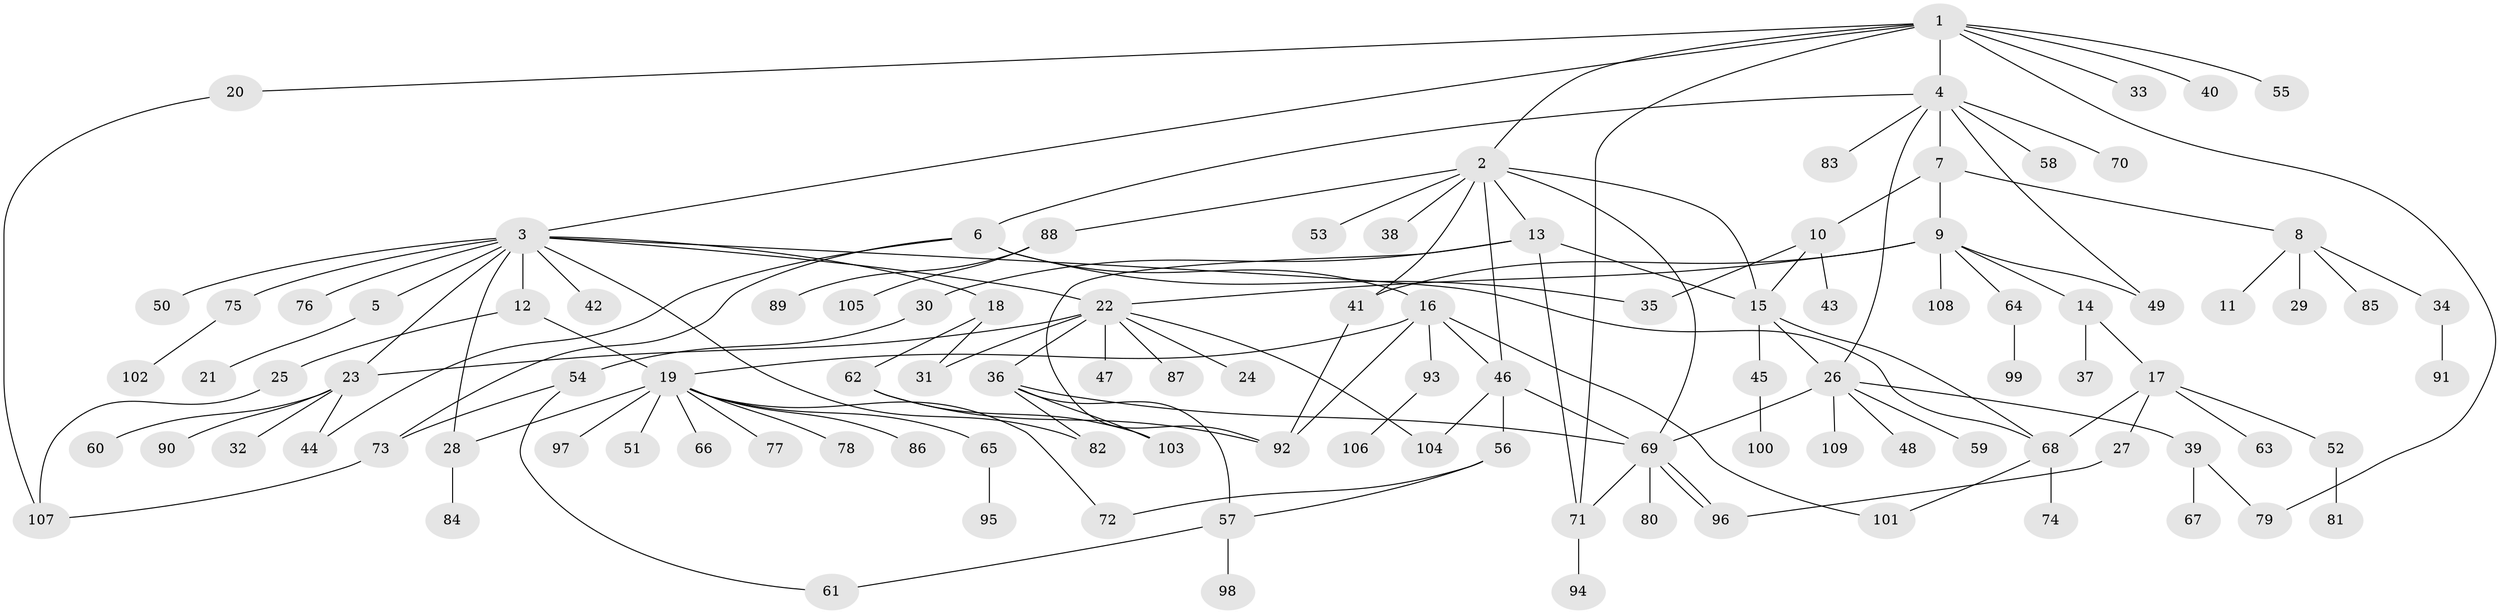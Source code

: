 // coarse degree distribution, {11: 0.024691358024691357, 10: 0.024691358024691357, 13: 0.012345679012345678, 1: 0.5185185185185185, 4: 0.04938271604938271, 7: 0.012345679012345678, 8: 0.024691358024691357, 3: 0.08641975308641975, 5: 0.06172839506172839, 2: 0.14814814814814814, 6: 0.024691358024691357, 12: 0.012345679012345678}
// Generated by graph-tools (version 1.1) at 2025/41/03/06/25 10:41:48]
// undirected, 109 vertices, 144 edges
graph export_dot {
graph [start="1"]
  node [color=gray90,style=filled];
  1;
  2;
  3;
  4;
  5;
  6;
  7;
  8;
  9;
  10;
  11;
  12;
  13;
  14;
  15;
  16;
  17;
  18;
  19;
  20;
  21;
  22;
  23;
  24;
  25;
  26;
  27;
  28;
  29;
  30;
  31;
  32;
  33;
  34;
  35;
  36;
  37;
  38;
  39;
  40;
  41;
  42;
  43;
  44;
  45;
  46;
  47;
  48;
  49;
  50;
  51;
  52;
  53;
  54;
  55;
  56;
  57;
  58;
  59;
  60;
  61;
  62;
  63;
  64;
  65;
  66;
  67;
  68;
  69;
  70;
  71;
  72;
  73;
  74;
  75;
  76;
  77;
  78;
  79;
  80;
  81;
  82;
  83;
  84;
  85;
  86;
  87;
  88;
  89;
  90;
  91;
  92;
  93;
  94;
  95;
  96;
  97;
  98;
  99;
  100;
  101;
  102;
  103;
  104;
  105;
  106;
  107;
  108;
  109;
  1 -- 2;
  1 -- 3;
  1 -- 4;
  1 -- 20;
  1 -- 33;
  1 -- 40;
  1 -- 55;
  1 -- 71;
  1 -- 79;
  2 -- 13;
  2 -- 15;
  2 -- 38;
  2 -- 41;
  2 -- 46;
  2 -- 53;
  2 -- 69;
  2 -- 88;
  3 -- 5;
  3 -- 12;
  3 -- 18;
  3 -- 22;
  3 -- 23;
  3 -- 28;
  3 -- 42;
  3 -- 50;
  3 -- 68;
  3 -- 75;
  3 -- 76;
  3 -- 82;
  4 -- 6;
  4 -- 7;
  4 -- 26;
  4 -- 49;
  4 -- 58;
  4 -- 70;
  4 -- 83;
  5 -- 21;
  6 -- 16;
  6 -- 35;
  6 -- 44;
  6 -- 73;
  7 -- 8;
  7 -- 9;
  7 -- 10;
  8 -- 11;
  8 -- 29;
  8 -- 34;
  8 -- 85;
  9 -- 14;
  9 -- 22;
  9 -- 41;
  9 -- 49;
  9 -- 64;
  9 -- 108;
  10 -- 15;
  10 -- 35;
  10 -- 43;
  12 -- 19;
  12 -- 25;
  13 -- 15;
  13 -- 30;
  13 -- 71;
  13 -- 92;
  14 -- 17;
  14 -- 37;
  15 -- 26;
  15 -- 45;
  15 -- 68;
  16 -- 19;
  16 -- 46;
  16 -- 92;
  16 -- 93;
  16 -- 101;
  17 -- 27;
  17 -- 52;
  17 -- 63;
  17 -- 68;
  18 -- 31;
  18 -- 62;
  19 -- 28;
  19 -- 51;
  19 -- 65;
  19 -- 66;
  19 -- 72;
  19 -- 77;
  19 -- 78;
  19 -- 86;
  19 -- 97;
  20 -- 107;
  22 -- 23;
  22 -- 24;
  22 -- 31;
  22 -- 36;
  22 -- 47;
  22 -- 87;
  22 -- 104;
  23 -- 32;
  23 -- 44;
  23 -- 60;
  23 -- 90;
  25 -- 107;
  26 -- 39;
  26 -- 48;
  26 -- 59;
  26 -- 69;
  26 -- 109;
  27 -- 96;
  28 -- 84;
  30 -- 54;
  34 -- 91;
  36 -- 57;
  36 -- 69;
  36 -- 82;
  36 -- 103;
  39 -- 67;
  39 -- 79;
  41 -- 92;
  45 -- 100;
  46 -- 56;
  46 -- 69;
  46 -- 104;
  52 -- 81;
  54 -- 61;
  54 -- 73;
  56 -- 57;
  56 -- 72;
  57 -- 61;
  57 -- 98;
  62 -- 92;
  62 -- 103;
  64 -- 99;
  65 -- 95;
  68 -- 74;
  68 -- 101;
  69 -- 71;
  69 -- 80;
  69 -- 96;
  69 -- 96;
  71 -- 94;
  73 -- 107;
  75 -- 102;
  88 -- 89;
  88 -- 105;
  93 -- 106;
}
